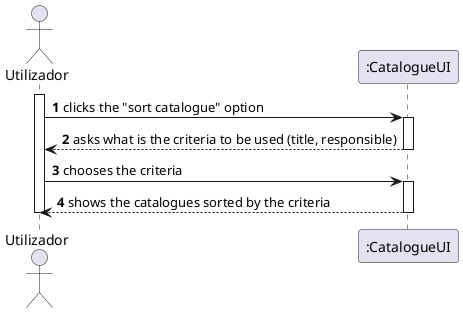 @startuml
'https://plantuml.com/sequence-diagram

autonumber

'hide footbox
actor "Utilizador" as ADM

participant ":CatalogueUI" as UI

activate ADM
ADM -> UI : clicks the "sort catalogue" option
activate UI
UI --> ADM : asks what is the criteria to be used (title, responsible)
deactivate UI

ADM -> UI : chooses the criteria
activate UI

UI --> ADM : shows the catalogues sorted by the criteria
deactivate UI



deactivate ADM

@enduml


@enduml